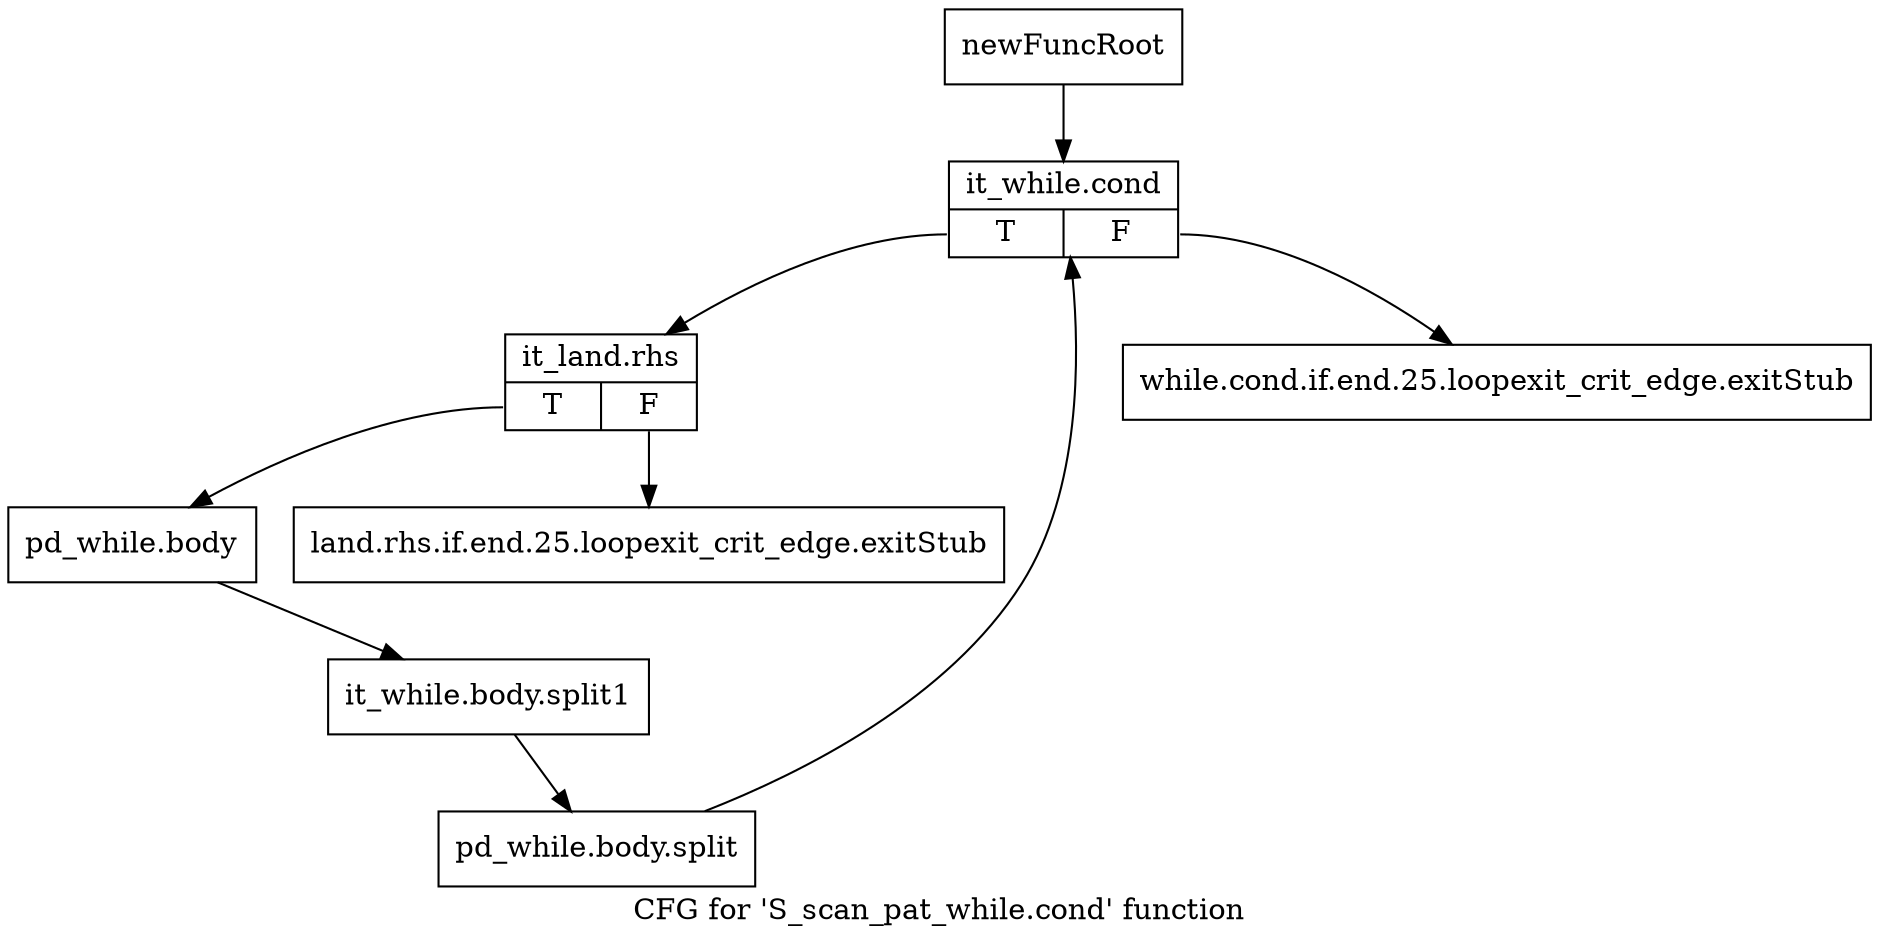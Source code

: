 digraph "CFG for 'S_scan_pat_while.cond' function" {
	label="CFG for 'S_scan_pat_while.cond' function";

	Node0x57986b0 [shape=record,label="{newFuncRoot}"];
	Node0x57986b0 -> Node0x579d6d0;
	Node0x579d630 [shape=record,label="{while.cond.if.end.25.loopexit_crit_edge.exitStub}"];
	Node0x579d680 [shape=record,label="{land.rhs.if.end.25.loopexit_crit_edge.exitStub}"];
	Node0x579d6d0 [shape=record,label="{it_while.cond|{<s0>T|<s1>F}}"];
	Node0x579d6d0:s0 -> Node0x579d720;
	Node0x579d6d0:s1 -> Node0x579d630;
	Node0x579d720 [shape=record,label="{it_land.rhs|{<s0>T|<s1>F}}"];
	Node0x579d720:s0 -> Node0x579d770;
	Node0x579d720:s1 -> Node0x579d680;
	Node0x579d770 [shape=record,label="{pd_while.body}"];
	Node0x579d770 -> Node0x6de4f70;
	Node0x6de4f70 [shape=record,label="{it_while.body.split1}"];
	Node0x6de4f70 -> Node0x6c18a70;
	Node0x6c18a70 [shape=record,label="{pd_while.body.split}"];
	Node0x6c18a70 -> Node0x579d6d0;
}
